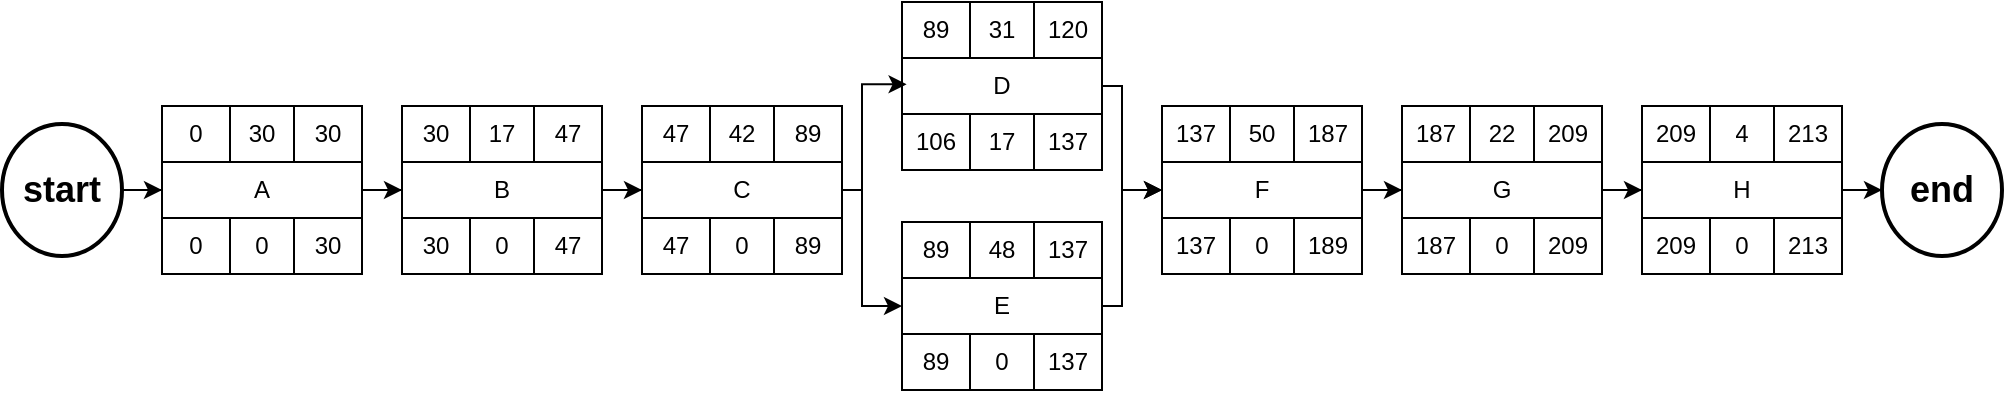 <mxfile version="23.0.2" type="device">
  <diagram name="Page-1" id="cAebXM3yVODnyZ0mliyC">
    <mxGraphModel dx="875" dy="518" grid="1" gridSize="10" guides="1" tooltips="1" connect="1" arrows="1" fold="1" page="1" pageScale="1" pageWidth="1169" pageHeight="827" math="0" shadow="0">
      <root>
        <mxCell id="0" />
        <mxCell id="1" parent="0" />
        <mxCell id="jF_JIcA0f8UIupgreUS_-20" style="edgeStyle=orthogonalEdgeStyle;rounded=0;orthogonalLoop=1;jettySize=auto;html=1;entryX=0;entryY=0.5;entryDx=0;entryDy=0;" parent="1" source="jF_JIcA0f8UIupgreUS_-6" target="jF_JIcA0f8UIupgreUS_-12" edge="1">
          <mxGeometry relative="1" as="geometry" />
        </mxCell>
        <mxCell id="jF_JIcA0f8UIupgreUS_-6" value="&lt;h2&gt;start&lt;/h2&gt;" style="strokeWidth=2;html=1;shape=mxgraph.flowchart.start_2;whiteSpace=wrap;" parent="1" vertex="1">
          <mxGeometry x="40" y="381" width="60" height="66" as="geometry" />
        </mxCell>
        <mxCell id="jF_JIcA0f8UIupgreUS_-7" value="" style="shape=table;html=1;whiteSpace=wrap;startSize=0;container=1;collapsible=0;childLayout=tableLayout;columnLines=0;rowLines=0;fontSize=16;strokeColor=default;" parent="1" vertex="1">
          <mxGeometry x="120" y="372" width="100" height="84" as="geometry" />
        </mxCell>
        <mxCell id="jF_JIcA0f8UIupgreUS_-8" value="" style="shape=tableRow;horizontal=0;startSize=0;swimlaneHead=0;swimlaneBody=0;top=0;left=0;bottom=0;right=0;collapsible=0;dropTarget=0;fillColor=none;points=[[0,0.5],[1,0.5]];portConstraint=eastwest;fontSize=16;strokeColor=inherit;" parent="jF_JIcA0f8UIupgreUS_-7" vertex="1">
          <mxGeometry width="100" height="28" as="geometry" />
        </mxCell>
        <mxCell id="jF_JIcA0f8UIupgreUS_-9" value="0" style="shape=partialRectangle;html=1;whiteSpace=wrap;connectable=0;fillColor=none;top=1;left=1;bottom=1;right=1;overflow=hidden;fontSize=12;strokeColor=inherit;" parent="jF_JIcA0f8UIupgreUS_-8" vertex="1">
          <mxGeometry width="34" height="28" as="geometry">
            <mxRectangle width="34" height="28" as="alternateBounds" />
          </mxGeometry>
        </mxCell>
        <mxCell id="jF_JIcA0f8UIupgreUS_-10" value="30" style="shape=partialRectangle;html=1;whiteSpace=wrap;connectable=0;fillColor=none;top=1;left=1;bottom=1;right=1;overflow=hidden;fontSize=12;strokeColor=inherit;" parent="jF_JIcA0f8UIupgreUS_-8" vertex="1">
          <mxGeometry x="34" width="32" height="28" as="geometry">
            <mxRectangle width="32" height="28" as="alternateBounds" />
          </mxGeometry>
        </mxCell>
        <mxCell id="jF_JIcA0f8UIupgreUS_-11" value="30" style="shape=partialRectangle;html=1;whiteSpace=wrap;connectable=0;fillColor=none;top=1;left=1;bottom=1;right=1;overflow=hidden;fontSize=12;strokeColor=inherit;" parent="jF_JIcA0f8UIupgreUS_-8" vertex="1">
          <mxGeometry x="66" width="34" height="28" as="geometry">
            <mxRectangle width="34" height="28" as="alternateBounds" />
          </mxGeometry>
        </mxCell>
        <mxCell id="jF_JIcA0f8UIupgreUS_-12" value="" style="shape=tableRow;horizontal=0;startSize=0;swimlaneHead=0;swimlaneBody=0;top=0;left=0;bottom=0;right=0;collapsible=0;dropTarget=0;fillColor=none;points=[[0,0.5],[1,0.5]];portConstraint=eastwest;fontSize=16;strokeColor=inherit;" parent="jF_JIcA0f8UIupgreUS_-7" vertex="1">
          <mxGeometry y="28" width="100" height="28" as="geometry" />
        </mxCell>
        <mxCell id="jF_JIcA0f8UIupgreUS_-13" value="" style="shape=partialRectangle;html=1;whiteSpace=wrap;connectable=0;fillColor=none;top=1;left=0;bottom=1;right=0;overflow=hidden;fontSize=12;strokeColor=inherit;" parent="jF_JIcA0f8UIupgreUS_-12" vertex="1">
          <mxGeometry width="34" height="28" as="geometry">
            <mxRectangle width="34" height="28" as="alternateBounds" />
          </mxGeometry>
        </mxCell>
        <mxCell id="jF_JIcA0f8UIupgreUS_-14" value="A" style="shape=partialRectangle;html=1;whiteSpace=wrap;connectable=0;fillColor=none;top=1;left=0;bottom=1;right=0;overflow=hidden;fontSize=12;strokeColor=inherit;" parent="jF_JIcA0f8UIupgreUS_-12" vertex="1">
          <mxGeometry x="34" width="32" height="28" as="geometry">
            <mxRectangle width="32" height="28" as="alternateBounds" />
          </mxGeometry>
        </mxCell>
        <mxCell id="jF_JIcA0f8UIupgreUS_-15" value="" style="shape=partialRectangle;html=1;whiteSpace=wrap;connectable=0;fillColor=none;top=1;left=0;bottom=1;right=0;overflow=hidden;fontSize=12;strokeColor=inherit;" parent="jF_JIcA0f8UIupgreUS_-12" vertex="1">
          <mxGeometry x="66" width="34" height="28" as="geometry">
            <mxRectangle width="34" height="28" as="alternateBounds" />
          </mxGeometry>
        </mxCell>
        <mxCell id="jF_JIcA0f8UIupgreUS_-16" value="" style="shape=tableRow;horizontal=0;startSize=0;swimlaneHead=0;swimlaneBody=0;top=0;left=0;bottom=0;right=0;collapsible=0;dropTarget=0;fillColor=none;points=[[0,0.5],[1,0.5]];portConstraint=eastwest;fontSize=16;strokeColor=inherit;" parent="jF_JIcA0f8UIupgreUS_-7" vertex="1">
          <mxGeometry y="56" width="100" height="28" as="geometry" />
        </mxCell>
        <mxCell id="jF_JIcA0f8UIupgreUS_-17" value="0" style="shape=partialRectangle;html=1;whiteSpace=wrap;connectable=0;fillColor=none;top=1;left=1;bottom=1;right=1;overflow=hidden;fontSize=12;strokeColor=inherit;" parent="jF_JIcA0f8UIupgreUS_-16" vertex="1">
          <mxGeometry width="34" height="28" as="geometry">
            <mxRectangle width="34" height="28" as="alternateBounds" />
          </mxGeometry>
        </mxCell>
        <mxCell id="jF_JIcA0f8UIupgreUS_-18" value="0" style="shape=partialRectangle;html=1;whiteSpace=wrap;connectable=0;fillColor=none;top=1;left=1;bottom=1;right=1;overflow=hidden;fontSize=12;strokeColor=inherit;" parent="jF_JIcA0f8UIupgreUS_-16" vertex="1">
          <mxGeometry x="34" width="32" height="28" as="geometry">
            <mxRectangle width="32" height="28" as="alternateBounds" />
          </mxGeometry>
        </mxCell>
        <mxCell id="jF_JIcA0f8UIupgreUS_-19" value="30" style="shape=partialRectangle;html=1;whiteSpace=wrap;connectable=0;fillColor=none;top=1;left=1;bottom=1;right=1;overflow=hidden;fontSize=12;strokeColor=inherit;" parent="jF_JIcA0f8UIupgreUS_-16" vertex="1">
          <mxGeometry x="66" width="34" height="28" as="geometry">
            <mxRectangle width="34" height="28" as="alternateBounds" />
          </mxGeometry>
        </mxCell>
        <mxCell id="jF_JIcA0f8UIupgreUS_-34" value="" style="shape=table;html=1;whiteSpace=wrap;startSize=0;container=1;collapsible=0;childLayout=tableLayout;columnLines=0;rowLines=0;fontSize=16;strokeColor=default;" parent="1" vertex="1">
          <mxGeometry x="240" y="372" width="100" height="84" as="geometry" />
        </mxCell>
        <mxCell id="jF_JIcA0f8UIupgreUS_-35" value="" style="shape=tableRow;horizontal=0;startSize=0;swimlaneHead=0;swimlaneBody=0;top=0;left=0;bottom=0;right=0;collapsible=0;dropTarget=0;fillColor=none;points=[[0,0.5],[1,0.5]];portConstraint=eastwest;fontSize=16;strokeColor=inherit;" parent="jF_JIcA0f8UIupgreUS_-34" vertex="1">
          <mxGeometry width="100" height="28" as="geometry" />
        </mxCell>
        <mxCell id="jF_JIcA0f8UIupgreUS_-36" value="30" style="shape=partialRectangle;html=1;whiteSpace=wrap;connectable=0;fillColor=none;top=1;left=1;bottom=1;right=1;overflow=hidden;fontSize=12;strokeColor=inherit;" parent="jF_JIcA0f8UIupgreUS_-35" vertex="1">
          <mxGeometry width="34" height="28" as="geometry">
            <mxRectangle width="34" height="28" as="alternateBounds" />
          </mxGeometry>
        </mxCell>
        <mxCell id="jF_JIcA0f8UIupgreUS_-37" value="17" style="shape=partialRectangle;html=1;whiteSpace=wrap;connectable=0;fillColor=none;top=1;left=1;bottom=1;right=1;overflow=hidden;fontSize=12;strokeColor=inherit;" parent="jF_JIcA0f8UIupgreUS_-35" vertex="1">
          <mxGeometry x="34" width="32" height="28" as="geometry">
            <mxRectangle width="32" height="28" as="alternateBounds" />
          </mxGeometry>
        </mxCell>
        <mxCell id="jF_JIcA0f8UIupgreUS_-38" value="47" style="shape=partialRectangle;html=1;whiteSpace=wrap;connectable=0;fillColor=none;top=1;left=1;bottom=1;right=1;overflow=hidden;fontSize=12;strokeColor=inherit;" parent="jF_JIcA0f8UIupgreUS_-35" vertex="1">
          <mxGeometry x="66" width="34" height="28" as="geometry">
            <mxRectangle width="34" height="28" as="alternateBounds" />
          </mxGeometry>
        </mxCell>
        <mxCell id="jF_JIcA0f8UIupgreUS_-39" value="" style="shape=tableRow;horizontal=0;startSize=0;swimlaneHead=0;swimlaneBody=0;top=0;left=0;bottom=0;right=0;collapsible=0;dropTarget=0;fillColor=none;points=[[0,0.5],[1,0.5]];portConstraint=eastwest;fontSize=16;strokeColor=inherit;" parent="jF_JIcA0f8UIupgreUS_-34" vertex="1">
          <mxGeometry y="28" width="100" height="28" as="geometry" />
        </mxCell>
        <mxCell id="jF_JIcA0f8UIupgreUS_-40" value="" style="shape=partialRectangle;html=1;whiteSpace=wrap;connectable=0;fillColor=none;top=1;left=0;bottom=1;right=0;overflow=hidden;fontSize=12;strokeColor=inherit;" parent="jF_JIcA0f8UIupgreUS_-39" vertex="1">
          <mxGeometry width="34" height="28" as="geometry">
            <mxRectangle width="34" height="28" as="alternateBounds" />
          </mxGeometry>
        </mxCell>
        <mxCell id="jF_JIcA0f8UIupgreUS_-41" value="B" style="shape=partialRectangle;html=1;whiteSpace=wrap;connectable=0;fillColor=none;top=1;left=0;bottom=1;right=0;overflow=hidden;fontSize=12;strokeColor=inherit;" parent="jF_JIcA0f8UIupgreUS_-39" vertex="1">
          <mxGeometry x="34" width="32" height="28" as="geometry">
            <mxRectangle width="32" height="28" as="alternateBounds" />
          </mxGeometry>
        </mxCell>
        <mxCell id="jF_JIcA0f8UIupgreUS_-42" value="" style="shape=partialRectangle;html=1;whiteSpace=wrap;connectable=0;fillColor=none;top=1;left=0;bottom=1;right=0;overflow=hidden;fontSize=12;strokeColor=inherit;" parent="jF_JIcA0f8UIupgreUS_-39" vertex="1">
          <mxGeometry x="66" width="34" height="28" as="geometry">
            <mxRectangle width="34" height="28" as="alternateBounds" />
          </mxGeometry>
        </mxCell>
        <mxCell id="jF_JIcA0f8UIupgreUS_-43" value="" style="shape=tableRow;horizontal=0;startSize=0;swimlaneHead=0;swimlaneBody=0;top=0;left=0;bottom=0;right=0;collapsible=0;dropTarget=0;fillColor=none;points=[[0,0.5],[1,0.5]];portConstraint=eastwest;fontSize=16;strokeColor=inherit;" parent="jF_JIcA0f8UIupgreUS_-34" vertex="1">
          <mxGeometry y="56" width="100" height="28" as="geometry" />
        </mxCell>
        <mxCell id="jF_JIcA0f8UIupgreUS_-44" value="30" style="shape=partialRectangle;html=1;whiteSpace=wrap;connectable=0;fillColor=none;top=1;left=1;bottom=1;right=1;overflow=hidden;fontSize=12;strokeColor=inherit;" parent="jF_JIcA0f8UIupgreUS_-43" vertex="1">
          <mxGeometry width="34" height="28" as="geometry">
            <mxRectangle width="34" height="28" as="alternateBounds" />
          </mxGeometry>
        </mxCell>
        <mxCell id="jF_JIcA0f8UIupgreUS_-45" value="0" style="shape=partialRectangle;html=1;whiteSpace=wrap;connectable=0;fillColor=none;top=1;left=1;bottom=1;right=1;overflow=hidden;fontSize=12;strokeColor=inherit;" parent="jF_JIcA0f8UIupgreUS_-43" vertex="1">
          <mxGeometry x="34" width="32" height="28" as="geometry">
            <mxRectangle width="32" height="28" as="alternateBounds" />
          </mxGeometry>
        </mxCell>
        <mxCell id="jF_JIcA0f8UIupgreUS_-46" value="47" style="shape=partialRectangle;html=1;whiteSpace=wrap;connectable=0;fillColor=none;top=1;left=1;bottom=1;right=1;overflow=hidden;fontSize=12;strokeColor=inherit;" parent="jF_JIcA0f8UIupgreUS_-43" vertex="1">
          <mxGeometry x="66" width="34" height="28" as="geometry">
            <mxRectangle width="34" height="28" as="alternateBounds" />
          </mxGeometry>
        </mxCell>
        <mxCell id="jF_JIcA0f8UIupgreUS_-73" style="edgeStyle=orthogonalEdgeStyle;rounded=0;orthogonalLoop=1;jettySize=auto;html=1;" parent="1" source="jF_JIcA0f8UIupgreUS_-12" target="jF_JIcA0f8UIupgreUS_-39" edge="1">
          <mxGeometry relative="1" as="geometry" />
        </mxCell>
        <mxCell id="jF_JIcA0f8UIupgreUS_-126" value="" style="shape=table;html=1;whiteSpace=wrap;startSize=0;container=1;collapsible=0;childLayout=tableLayout;columnLines=0;rowLines=0;fontSize=16;strokeColor=default;" parent="1" vertex="1">
          <mxGeometry x="360" y="372" width="100" height="84" as="geometry" />
        </mxCell>
        <mxCell id="jF_JIcA0f8UIupgreUS_-127" value="" style="shape=tableRow;horizontal=0;startSize=0;swimlaneHead=0;swimlaneBody=0;top=0;left=0;bottom=0;right=0;collapsible=0;dropTarget=0;fillColor=none;points=[[0,0.5],[1,0.5]];portConstraint=eastwest;fontSize=16;strokeColor=inherit;" parent="jF_JIcA0f8UIupgreUS_-126" vertex="1">
          <mxGeometry width="100" height="28" as="geometry" />
        </mxCell>
        <mxCell id="jF_JIcA0f8UIupgreUS_-128" value="47" style="shape=partialRectangle;html=1;whiteSpace=wrap;connectable=0;fillColor=none;top=1;left=1;bottom=1;right=1;overflow=hidden;fontSize=12;strokeColor=inherit;" parent="jF_JIcA0f8UIupgreUS_-127" vertex="1">
          <mxGeometry width="34" height="28" as="geometry">
            <mxRectangle width="34" height="28" as="alternateBounds" />
          </mxGeometry>
        </mxCell>
        <mxCell id="jF_JIcA0f8UIupgreUS_-129" value="42" style="shape=partialRectangle;html=1;whiteSpace=wrap;connectable=0;fillColor=none;top=1;left=1;bottom=1;right=1;overflow=hidden;fontSize=12;strokeColor=inherit;" parent="jF_JIcA0f8UIupgreUS_-127" vertex="1">
          <mxGeometry x="34" width="32" height="28" as="geometry">
            <mxRectangle width="32" height="28" as="alternateBounds" />
          </mxGeometry>
        </mxCell>
        <mxCell id="jF_JIcA0f8UIupgreUS_-130" value="89" style="shape=partialRectangle;html=1;whiteSpace=wrap;connectable=0;fillColor=none;top=1;left=1;bottom=1;right=1;overflow=hidden;fontSize=12;strokeColor=inherit;" parent="jF_JIcA0f8UIupgreUS_-127" vertex="1">
          <mxGeometry x="66" width="34" height="28" as="geometry">
            <mxRectangle width="34" height="28" as="alternateBounds" />
          </mxGeometry>
        </mxCell>
        <mxCell id="jF_JIcA0f8UIupgreUS_-131" value="" style="shape=tableRow;horizontal=0;startSize=0;swimlaneHead=0;swimlaneBody=0;top=0;left=0;bottom=0;right=0;collapsible=0;dropTarget=0;fillColor=none;points=[[0,0.5],[1,0.5]];portConstraint=eastwest;fontSize=16;strokeColor=inherit;" parent="jF_JIcA0f8UIupgreUS_-126" vertex="1">
          <mxGeometry y="28" width="100" height="28" as="geometry" />
        </mxCell>
        <mxCell id="jF_JIcA0f8UIupgreUS_-132" value="" style="shape=partialRectangle;html=1;whiteSpace=wrap;connectable=0;fillColor=none;top=1;left=0;bottom=1;right=0;overflow=hidden;fontSize=12;strokeColor=inherit;" parent="jF_JIcA0f8UIupgreUS_-131" vertex="1">
          <mxGeometry width="34" height="28" as="geometry">
            <mxRectangle width="34" height="28" as="alternateBounds" />
          </mxGeometry>
        </mxCell>
        <mxCell id="jF_JIcA0f8UIupgreUS_-133" value="C" style="shape=partialRectangle;html=1;whiteSpace=wrap;connectable=0;fillColor=none;top=1;left=0;bottom=1;right=0;overflow=hidden;fontSize=12;strokeColor=inherit;" parent="jF_JIcA0f8UIupgreUS_-131" vertex="1">
          <mxGeometry x="34" width="32" height="28" as="geometry">
            <mxRectangle width="32" height="28" as="alternateBounds" />
          </mxGeometry>
        </mxCell>
        <mxCell id="jF_JIcA0f8UIupgreUS_-134" value="" style="shape=partialRectangle;html=1;whiteSpace=wrap;connectable=0;fillColor=none;top=1;left=0;bottom=1;right=0;overflow=hidden;fontSize=12;strokeColor=inherit;" parent="jF_JIcA0f8UIupgreUS_-131" vertex="1">
          <mxGeometry x="66" width="34" height="28" as="geometry">
            <mxRectangle width="34" height="28" as="alternateBounds" />
          </mxGeometry>
        </mxCell>
        <mxCell id="jF_JIcA0f8UIupgreUS_-135" value="" style="shape=tableRow;horizontal=0;startSize=0;swimlaneHead=0;swimlaneBody=0;top=0;left=0;bottom=0;right=0;collapsible=0;dropTarget=0;fillColor=none;points=[[0,0.5],[1,0.5]];portConstraint=eastwest;fontSize=16;strokeColor=inherit;" parent="jF_JIcA0f8UIupgreUS_-126" vertex="1">
          <mxGeometry y="56" width="100" height="28" as="geometry" />
        </mxCell>
        <mxCell id="jF_JIcA0f8UIupgreUS_-136" value="47" style="shape=partialRectangle;html=1;whiteSpace=wrap;connectable=0;fillColor=none;top=1;left=1;bottom=1;right=1;overflow=hidden;fontSize=12;strokeColor=inherit;" parent="jF_JIcA0f8UIupgreUS_-135" vertex="1">
          <mxGeometry width="34" height="28" as="geometry">
            <mxRectangle width="34" height="28" as="alternateBounds" />
          </mxGeometry>
        </mxCell>
        <mxCell id="jF_JIcA0f8UIupgreUS_-137" value="0" style="shape=partialRectangle;html=1;whiteSpace=wrap;connectable=0;fillColor=none;top=1;left=1;bottom=1;right=1;overflow=hidden;fontSize=12;strokeColor=inherit;" parent="jF_JIcA0f8UIupgreUS_-135" vertex="1">
          <mxGeometry x="34" width="32" height="28" as="geometry">
            <mxRectangle width="32" height="28" as="alternateBounds" />
          </mxGeometry>
        </mxCell>
        <mxCell id="jF_JIcA0f8UIupgreUS_-138" value="89" style="shape=partialRectangle;html=1;whiteSpace=wrap;connectable=0;fillColor=none;top=1;left=1;bottom=1;right=1;overflow=hidden;fontSize=12;strokeColor=inherit;" parent="jF_JIcA0f8UIupgreUS_-135" vertex="1">
          <mxGeometry x="66" width="34" height="28" as="geometry">
            <mxRectangle width="34" height="28" as="alternateBounds" />
          </mxGeometry>
        </mxCell>
        <mxCell id="jF_JIcA0f8UIupgreUS_-139" value="" style="shape=table;html=1;whiteSpace=wrap;startSize=0;container=1;collapsible=0;childLayout=tableLayout;columnLines=0;rowLines=0;fontSize=16;strokeColor=default;" parent="1" vertex="1">
          <mxGeometry x="490" y="320" width="100" height="84" as="geometry" />
        </mxCell>
        <mxCell id="jF_JIcA0f8UIupgreUS_-140" value="" style="shape=tableRow;horizontal=0;startSize=0;swimlaneHead=0;swimlaneBody=0;top=0;left=0;bottom=0;right=0;collapsible=0;dropTarget=0;fillColor=none;points=[[0,0.5],[1,0.5]];portConstraint=eastwest;fontSize=16;strokeColor=inherit;" parent="jF_JIcA0f8UIupgreUS_-139" vertex="1">
          <mxGeometry width="100" height="28" as="geometry" />
        </mxCell>
        <mxCell id="jF_JIcA0f8UIupgreUS_-141" value="89" style="shape=partialRectangle;html=1;whiteSpace=wrap;connectable=0;fillColor=none;top=1;left=1;bottom=1;right=1;overflow=hidden;fontSize=12;strokeColor=inherit;" parent="jF_JIcA0f8UIupgreUS_-140" vertex="1">
          <mxGeometry width="34" height="28" as="geometry">
            <mxRectangle width="34" height="28" as="alternateBounds" />
          </mxGeometry>
        </mxCell>
        <mxCell id="jF_JIcA0f8UIupgreUS_-142" value="31" style="shape=partialRectangle;html=1;whiteSpace=wrap;connectable=0;fillColor=none;top=1;left=1;bottom=1;right=1;overflow=hidden;fontSize=12;strokeColor=inherit;" parent="jF_JIcA0f8UIupgreUS_-140" vertex="1">
          <mxGeometry x="34" width="32" height="28" as="geometry">
            <mxRectangle width="32" height="28" as="alternateBounds" />
          </mxGeometry>
        </mxCell>
        <mxCell id="jF_JIcA0f8UIupgreUS_-143" value="120" style="shape=partialRectangle;html=1;whiteSpace=wrap;connectable=0;fillColor=none;top=1;left=1;bottom=1;right=1;overflow=hidden;fontSize=12;strokeColor=inherit;" parent="jF_JIcA0f8UIupgreUS_-140" vertex="1">
          <mxGeometry x="66" width="34" height="28" as="geometry">
            <mxRectangle width="34" height="28" as="alternateBounds" />
          </mxGeometry>
        </mxCell>
        <mxCell id="jF_JIcA0f8UIupgreUS_-144" value="" style="shape=tableRow;horizontal=0;startSize=0;swimlaneHead=0;swimlaneBody=0;top=0;left=0;bottom=0;right=0;collapsible=0;dropTarget=0;fillColor=none;points=[[0,0.5],[1,0.5]];portConstraint=eastwest;fontSize=16;strokeColor=inherit;" parent="jF_JIcA0f8UIupgreUS_-139" vertex="1">
          <mxGeometry y="28" width="100" height="28" as="geometry" />
        </mxCell>
        <mxCell id="jF_JIcA0f8UIupgreUS_-145" value="" style="shape=partialRectangle;html=1;whiteSpace=wrap;connectable=0;fillColor=none;top=1;left=0;bottom=1;right=0;overflow=hidden;fontSize=12;strokeColor=inherit;" parent="jF_JIcA0f8UIupgreUS_-144" vertex="1">
          <mxGeometry width="34" height="28" as="geometry">
            <mxRectangle width="34" height="28" as="alternateBounds" />
          </mxGeometry>
        </mxCell>
        <mxCell id="jF_JIcA0f8UIupgreUS_-146" value="D" style="shape=partialRectangle;html=1;whiteSpace=wrap;connectable=0;fillColor=none;top=1;left=0;bottom=1;right=0;overflow=hidden;fontSize=12;strokeColor=inherit;" parent="jF_JIcA0f8UIupgreUS_-144" vertex="1">
          <mxGeometry x="34" width="32" height="28" as="geometry">
            <mxRectangle width="32" height="28" as="alternateBounds" />
          </mxGeometry>
        </mxCell>
        <mxCell id="jF_JIcA0f8UIupgreUS_-147" value="" style="shape=partialRectangle;html=1;whiteSpace=wrap;connectable=0;fillColor=none;top=1;left=0;bottom=1;right=0;overflow=hidden;fontSize=12;strokeColor=inherit;" parent="jF_JIcA0f8UIupgreUS_-144" vertex="1">
          <mxGeometry x="66" width="34" height="28" as="geometry">
            <mxRectangle width="34" height="28" as="alternateBounds" />
          </mxGeometry>
        </mxCell>
        <mxCell id="jF_JIcA0f8UIupgreUS_-148" value="" style="shape=tableRow;horizontal=0;startSize=0;swimlaneHead=0;swimlaneBody=0;top=0;left=0;bottom=0;right=0;collapsible=0;dropTarget=0;fillColor=none;points=[[0,0.5],[1,0.5]];portConstraint=eastwest;fontSize=16;strokeColor=inherit;" parent="jF_JIcA0f8UIupgreUS_-139" vertex="1">
          <mxGeometry y="56" width="100" height="28" as="geometry" />
        </mxCell>
        <mxCell id="jF_JIcA0f8UIupgreUS_-149" value="106" style="shape=partialRectangle;html=1;whiteSpace=wrap;connectable=0;fillColor=none;top=1;left=1;bottom=1;right=1;overflow=hidden;fontSize=12;strokeColor=inherit;" parent="jF_JIcA0f8UIupgreUS_-148" vertex="1">
          <mxGeometry width="34" height="28" as="geometry">
            <mxRectangle width="34" height="28" as="alternateBounds" />
          </mxGeometry>
        </mxCell>
        <mxCell id="jF_JIcA0f8UIupgreUS_-150" value="17" style="shape=partialRectangle;html=1;whiteSpace=wrap;connectable=0;fillColor=none;top=1;left=1;bottom=1;right=1;overflow=hidden;fontSize=12;strokeColor=inherit;" parent="jF_JIcA0f8UIupgreUS_-148" vertex="1">
          <mxGeometry x="34" width="32" height="28" as="geometry">
            <mxRectangle width="32" height="28" as="alternateBounds" />
          </mxGeometry>
        </mxCell>
        <mxCell id="jF_JIcA0f8UIupgreUS_-151" value="137" style="shape=partialRectangle;html=1;whiteSpace=wrap;connectable=0;fillColor=none;top=1;left=1;bottom=1;right=1;overflow=hidden;fontSize=12;strokeColor=inherit;" parent="jF_JIcA0f8UIupgreUS_-148" vertex="1">
          <mxGeometry x="66" width="34" height="28" as="geometry">
            <mxRectangle width="34" height="28" as="alternateBounds" />
          </mxGeometry>
        </mxCell>
        <mxCell id="jF_JIcA0f8UIupgreUS_-152" value="" style="shape=table;html=1;whiteSpace=wrap;startSize=0;container=1;collapsible=0;childLayout=tableLayout;columnLines=0;rowLines=0;fontSize=16;strokeColor=default;" parent="1" vertex="1">
          <mxGeometry x="490" y="430" width="100" height="84" as="geometry" />
        </mxCell>
        <mxCell id="jF_JIcA0f8UIupgreUS_-153" value="" style="shape=tableRow;horizontal=0;startSize=0;swimlaneHead=0;swimlaneBody=0;top=0;left=0;bottom=0;right=0;collapsible=0;dropTarget=0;fillColor=none;points=[[0,0.5],[1,0.5]];portConstraint=eastwest;fontSize=16;strokeColor=inherit;" parent="jF_JIcA0f8UIupgreUS_-152" vertex="1">
          <mxGeometry width="100" height="28" as="geometry" />
        </mxCell>
        <mxCell id="jF_JIcA0f8UIupgreUS_-154" value="89" style="shape=partialRectangle;html=1;whiteSpace=wrap;connectable=0;fillColor=none;top=1;left=1;bottom=1;right=1;overflow=hidden;fontSize=12;strokeColor=inherit;" parent="jF_JIcA0f8UIupgreUS_-153" vertex="1">
          <mxGeometry width="34" height="28" as="geometry">
            <mxRectangle width="34" height="28" as="alternateBounds" />
          </mxGeometry>
        </mxCell>
        <mxCell id="jF_JIcA0f8UIupgreUS_-155" value="48" style="shape=partialRectangle;html=1;whiteSpace=wrap;connectable=0;fillColor=none;top=1;left=1;bottom=1;right=1;overflow=hidden;fontSize=12;strokeColor=inherit;" parent="jF_JIcA0f8UIupgreUS_-153" vertex="1">
          <mxGeometry x="34" width="32" height="28" as="geometry">
            <mxRectangle width="32" height="28" as="alternateBounds" />
          </mxGeometry>
        </mxCell>
        <mxCell id="jF_JIcA0f8UIupgreUS_-156" value="137" style="shape=partialRectangle;html=1;whiteSpace=wrap;connectable=0;fillColor=none;top=1;left=1;bottom=1;right=1;overflow=hidden;fontSize=12;strokeColor=inherit;" parent="jF_JIcA0f8UIupgreUS_-153" vertex="1">
          <mxGeometry x="66" width="34" height="28" as="geometry">
            <mxRectangle width="34" height="28" as="alternateBounds" />
          </mxGeometry>
        </mxCell>
        <mxCell id="jF_JIcA0f8UIupgreUS_-157" value="" style="shape=tableRow;horizontal=0;startSize=0;swimlaneHead=0;swimlaneBody=0;top=0;left=0;bottom=0;right=0;collapsible=0;dropTarget=0;fillColor=none;points=[[0,0.5],[1,0.5]];portConstraint=eastwest;fontSize=16;strokeColor=inherit;" parent="jF_JIcA0f8UIupgreUS_-152" vertex="1">
          <mxGeometry y="28" width="100" height="28" as="geometry" />
        </mxCell>
        <mxCell id="jF_JIcA0f8UIupgreUS_-158" value="" style="shape=partialRectangle;html=1;whiteSpace=wrap;connectable=0;fillColor=none;top=1;left=0;bottom=1;right=0;overflow=hidden;fontSize=12;strokeColor=inherit;" parent="jF_JIcA0f8UIupgreUS_-157" vertex="1">
          <mxGeometry width="34" height="28" as="geometry">
            <mxRectangle width="34" height="28" as="alternateBounds" />
          </mxGeometry>
        </mxCell>
        <mxCell id="jF_JIcA0f8UIupgreUS_-159" value="E" style="shape=partialRectangle;html=1;whiteSpace=wrap;connectable=0;fillColor=none;top=1;left=0;bottom=1;right=0;overflow=hidden;fontSize=12;strokeColor=inherit;" parent="jF_JIcA0f8UIupgreUS_-157" vertex="1">
          <mxGeometry x="34" width="32" height="28" as="geometry">
            <mxRectangle width="32" height="28" as="alternateBounds" />
          </mxGeometry>
        </mxCell>
        <mxCell id="jF_JIcA0f8UIupgreUS_-160" value="" style="shape=partialRectangle;html=1;whiteSpace=wrap;connectable=0;fillColor=none;top=1;left=0;bottom=1;right=0;overflow=hidden;fontSize=12;strokeColor=inherit;" parent="jF_JIcA0f8UIupgreUS_-157" vertex="1">
          <mxGeometry x="66" width="34" height="28" as="geometry">
            <mxRectangle width="34" height="28" as="alternateBounds" />
          </mxGeometry>
        </mxCell>
        <mxCell id="jF_JIcA0f8UIupgreUS_-161" value="" style="shape=tableRow;horizontal=0;startSize=0;swimlaneHead=0;swimlaneBody=0;top=0;left=0;bottom=0;right=0;collapsible=0;dropTarget=0;fillColor=none;points=[[0,0.5],[1,0.5]];portConstraint=eastwest;fontSize=16;strokeColor=inherit;" parent="jF_JIcA0f8UIupgreUS_-152" vertex="1">
          <mxGeometry y="56" width="100" height="28" as="geometry" />
        </mxCell>
        <mxCell id="jF_JIcA0f8UIupgreUS_-162" value="89" style="shape=partialRectangle;html=1;whiteSpace=wrap;connectable=0;fillColor=none;top=1;left=1;bottom=1;right=1;overflow=hidden;fontSize=12;strokeColor=inherit;" parent="jF_JIcA0f8UIupgreUS_-161" vertex="1">
          <mxGeometry width="34" height="28" as="geometry">
            <mxRectangle width="34" height="28" as="alternateBounds" />
          </mxGeometry>
        </mxCell>
        <mxCell id="jF_JIcA0f8UIupgreUS_-163" value="0" style="shape=partialRectangle;html=1;whiteSpace=wrap;connectable=0;fillColor=none;top=1;left=1;bottom=1;right=1;overflow=hidden;fontSize=12;strokeColor=inherit;" parent="jF_JIcA0f8UIupgreUS_-161" vertex="1">
          <mxGeometry x="34" width="32" height="28" as="geometry">
            <mxRectangle width="32" height="28" as="alternateBounds" />
          </mxGeometry>
        </mxCell>
        <mxCell id="jF_JIcA0f8UIupgreUS_-164" value="137" style="shape=partialRectangle;html=1;whiteSpace=wrap;connectable=0;fillColor=none;top=1;left=1;bottom=1;right=1;overflow=hidden;fontSize=12;strokeColor=inherit;" parent="jF_JIcA0f8UIupgreUS_-161" vertex="1">
          <mxGeometry x="66" width="34" height="28" as="geometry">
            <mxRectangle width="34" height="28" as="alternateBounds" />
          </mxGeometry>
        </mxCell>
        <mxCell id="jF_JIcA0f8UIupgreUS_-165" value="" style="shape=table;html=1;whiteSpace=wrap;startSize=0;container=1;collapsible=0;childLayout=tableLayout;columnLines=0;rowLines=0;fontSize=16;strokeColor=default;" parent="1" vertex="1">
          <mxGeometry x="620" y="372" width="100" height="84" as="geometry" />
        </mxCell>
        <mxCell id="jF_JIcA0f8UIupgreUS_-166" value="" style="shape=tableRow;horizontal=0;startSize=0;swimlaneHead=0;swimlaneBody=0;top=0;left=0;bottom=0;right=0;collapsible=0;dropTarget=0;fillColor=none;points=[[0,0.5],[1,0.5]];portConstraint=eastwest;fontSize=16;strokeColor=inherit;" parent="jF_JIcA0f8UIupgreUS_-165" vertex="1">
          <mxGeometry width="100" height="28" as="geometry" />
        </mxCell>
        <mxCell id="jF_JIcA0f8UIupgreUS_-167" value="137" style="shape=partialRectangle;html=1;whiteSpace=wrap;connectable=0;fillColor=none;top=1;left=1;bottom=1;right=1;overflow=hidden;fontSize=12;strokeColor=inherit;" parent="jF_JIcA0f8UIupgreUS_-166" vertex="1">
          <mxGeometry width="34" height="28" as="geometry">
            <mxRectangle width="34" height="28" as="alternateBounds" />
          </mxGeometry>
        </mxCell>
        <mxCell id="jF_JIcA0f8UIupgreUS_-168" value="50" style="shape=partialRectangle;html=1;whiteSpace=wrap;connectable=0;fillColor=none;top=1;left=1;bottom=1;right=1;overflow=hidden;fontSize=12;strokeColor=inherit;" parent="jF_JIcA0f8UIupgreUS_-166" vertex="1">
          <mxGeometry x="34" width="32" height="28" as="geometry">
            <mxRectangle width="32" height="28" as="alternateBounds" />
          </mxGeometry>
        </mxCell>
        <mxCell id="jF_JIcA0f8UIupgreUS_-169" value="187" style="shape=partialRectangle;html=1;whiteSpace=wrap;connectable=0;fillColor=none;top=1;left=1;bottom=1;right=1;overflow=hidden;fontSize=12;strokeColor=inherit;" parent="jF_JIcA0f8UIupgreUS_-166" vertex="1">
          <mxGeometry x="66" width="34" height="28" as="geometry">
            <mxRectangle width="34" height="28" as="alternateBounds" />
          </mxGeometry>
        </mxCell>
        <mxCell id="jF_JIcA0f8UIupgreUS_-170" value="" style="shape=tableRow;horizontal=0;startSize=0;swimlaneHead=0;swimlaneBody=0;top=0;left=0;bottom=0;right=0;collapsible=0;dropTarget=0;fillColor=none;points=[[0,0.5],[1,0.5]];portConstraint=eastwest;fontSize=16;strokeColor=inherit;" parent="jF_JIcA0f8UIupgreUS_-165" vertex="1">
          <mxGeometry y="28" width="100" height="28" as="geometry" />
        </mxCell>
        <mxCell id="jF_JIcA0f8UIupgreUS_-171" value="" style="shape=partialRectangle;html=1;whiteSpace=wrap;connectable=0;fillColor=none;top=1;left=0;bottom=1;right=0;overflow=hidden;fontSize=12;strokeColor=inherit;" parent="jF_JIcA0f8UIupgreUS_-170" vertex="1">
          <mxGeometry width="34" height="28" as="geometry">
            <mxRectangle width="34" height="28" as="alternateBounds" />
          </mxGeometry>
        </mxCell>
        <mxCell id="jF_JIcA0f8UIupgreUS_-172" value="F" style="shape=partialRectangle;html=1;whiteSpace=wrap;connectable=0;fillColor=none;top=1;left=0;bottom=1;right=0;overflow=hidden;fontSize=12;strokeColor=inherit;" parent="jF_JIcA0f8UIupgreUS_-170" vertex="1">
          <mxGeometry x="34" width="32" height="28" as="geometry">
            <mxRectangle width="32" height="28" as="alternateBounds" />
          </mxGeometry>
        </mxCell>
        <mxCell id="jF_JIcA0f8UIupgreUS_-173" value="" style="shape=partialRectangle;html=1;whiteSpace=wrap;connectable=0;fillColor=none;top=1;left=0;bottom=1;right=0;overflow=hidden;fontSize=12;strokeColor=inherit;" parent="jF_JIcA0f8UIupgreUS_-170" vertex="1">
          <mxGeometry x="66" width="34" height="28" as="geometry">
            <mxRectangle width="34" height="28" as="alternateBounds" />
          </mxGeometry>
        </mxCell>
        <mxCell id="jF_JIcA0f8UIupgreUS_-174" value="" style="shape=tableRow;horizontal=0;startSize=0;swimlaneHead=0;swimlaneBody=0;top=0;left=0;bottom=0;right=0;collapsible=0;dropTarget=0;fillColor=none;points=[[0,0.5],[1,0.5]];portConstraint=eastwest;fontSize=16;strokeColor=inherit;" parent="jF_JIcA0f8UIupgreUS_-165" vertex="1">
          <mxGeometry y="56" width="100" height="28" as="geometry" />
        </mxCell>
        <mxCell id="jF_JIcA0f8UIupgreUS_-175" value="137" style="shape=partialRectangle;html=1;whiteSpace=wrap;connectable=0;fillColor=none;top=1;left=1;bottom=1;right=1;overflow=hidden;fontSize=12;strokeColor=inherit;" parent="jF_JIcA0f8UIupgreUS_-174" vertex="1">
          <mxGeometry width="34" height="28" as="geometry">
            <mxRectangle width="34" height="28" as="alternateBounds" />
          </mxGeometry>
        </mxCell>
        <mxCell id="jF_JIcA0f8UIupgreUS_-176" value="0" style="shape=partialRectangle;html=1;whiteSpace=wrap;connectable=0;fillColor=none;top=1;left=1;bottom=1;right=1;overflow=hidden;fontSize=12;strokeColor=inherit;" parent="jF_JIcA0f8UIupgreUS_-174" vertex="1">
          <mxGeometry x="34" width="32" height="28" as="geometry">
            <mxRectangle width="32" height="28" as="alternateBounds" />
          </mxGeometry>
        </mxCell>
        <mxCell id="jF_JIcA0f8UIupgreUS_-177" value="189" style="shape=partialRectangle;html=1;whiteSpace=wrap;connectable=0;fillColor=none;top=1;left=1;bottom=1;right=1;overflow=hidden;fontSize=12;strokeColor=inherit;" parent="jF_JIcA0f8UIupgreUS_-174" vertex="1">
          <mxGeometry x="66" width="34" height="28" as="geometry">
            <mxRectangle width="34" height="28" as="alternateBounds" />
          </mxGeometry>
        </mxCell>
        <mxCell id="jF_JIcA0f8UIupgreUS_-178" value="" style="shape=table;html=1;whiteSpace=wrap;startSize=0;container=1;collapsible=0;childLayout=tableLayout;columnLines=0;rowLines=0;fontSize=16;strokeColor=default;" parent="1" vertex="1">
          <mxGeometry x="740" y="372" width="100" height="84" as="geometry" />
        </mxCell>
        <mxCell id="jF_JIcA0f8UIupgreUS_-179" value="" style="shape=tableRow;horizontal=0;startSize=0;swimlaneHead=0;swimlaneBody=0;top=0;left=0;bottom=0;right=0;collapsible=0;dropTarget=0;fillColor=none;points=[[0,0.5],[1,0.5]];portConstraint=eastwest;fontSize=16;strokeColor=inherit;" parent="jF_JIcA0f8UIupgreUS_-178" vertex="1">
          <mxGeometry width="100" height="28" as="geometry" />
        </mxCell>
        <mxCell id="jF_JIcA0f8UIupgreUS_-180" value="187" style="shape=partialRectangle;html=1;whiteSpace=wrap;connectable=0;fillColor=none;top=1;left=1;bottom=1;right=1;overflow=hidden;fontSize=12;strokeColor=inherit;" parent="jF_JIcA0f8UIupgreUS_-179" vertex="1">
          <mxGeometry width="34" height="28" as="geometry">
            <mxRectangle width="34" height="28" as="alternateBounds" />
          </mxGeometry>
        </mxCell>
        <mxCell id="jF_JIcA0f8UIupgreUS_-181" value="22" style="shape=partialRectangle;html=1;whiteSpace=wrap;connectable=0;fillColor=none;top=1;left=1;bottom=1;right=1;overflow=hidden;fontSize=12;strokeColor=inherit;" parent="jF_JIcA0f8UIupgreUS_-179" vertex="1">
          <mxGeometry x="34" width="32" height="28" as="geometry">
            <mxRectangle width="32" height="28" as="alternateBounds" />
          </mxGeometry>
        </mxCell>
        <mxCell id="jF_JIcA0f8UIupgreUS_-182" value="209" style="shape=partialRectangle;html=1;whiteSpace=wrap;connectable=0;fillColor=none;top=1;left=1;bottom=1;right=1;overflow=hidden;fontSize=12;strokeColor=inherit;" parent="jF_JIcA0f8UIupgreUS_-179" vertex="1">
          <mxGeometry x="66" width="34" height="28" as="geometry">
            <mxRectangle width="34" height="28" as="alternateBounds" />
          </mxGeometry>
        </mxCell>
        <mxCell id="jF_JIcA0f8UIupgreUS_-183" value="" style="shape=tableRow;horizontal=0;startSize=0;swimlaneHead=0;swimlaneBody=0;top=0;left=0;bottom=0;right=0;collapsible=0;dropTarget=0;fillColor=none;points=[[0,0.5],[1,0.5]];portConstraint=eastwest;fontSize=16;strokeColor=inherit;" parent="jF_JIcA0f8UIupgreUS_-178" vertex="1">
          <mxGeometry y="28" width="100" height="28" as="geometry" />
        </mxCell>
        <mxCell id="jF_JIcA0f8UIupgreUS_-184" value="" style="shape=partialRectangle;html=1;whiteSpace=wrap;connectable=0;fillColor=none;top=1;left=0;bottom=1;right=0;overflow=hidden;fontSize=12;strokeColor=inherit;" parent="jF_JIcA0f8UIupgreUS_-183" vertex="1">
          <mxGeometry width="34" height="28" as="geometry">
            <mxRectangle width="34" height="28" as="alternateBounds" />
          </mxGeometry>
        </mxCell>
        <mxCell id="jF_JIcA0f8UIupgreUS_-185" value="G" style="shape=partialRectangle;html=1;whiteSpace=wrap;connectable=0;fillColor=none;top=1;left=0;bottom=1;right=0;overflow=hidden;fontSize=12;strokeColor=inherit;" parent="jF_JIcA0f8UIupgreUS_-183" vertex="1">
          <mxGeometry x="34" width="32" height="28" as="geometry">
            <mxRectangle width="32" height="28" as="alternateBounds" />
          </mxGeometry>
        </mxCell>
        <mxCell id="jF_JIcA0f8UIupgreUS_-186" value="" style="shape=partialRectangle;html=1;whiteSpace=wrap;connectable=0;fillColor=none;top=1;left=0;bottom=1;right=0;overflow=hidden;fontSize=12;strokeColor=inherit;" parent="jF_JIcA0f8UIupgreUS_-183" vertex="1">
          <mxGeometry x="66" width="34" height="28" as="geometry">
            <mxRectangle width="34" height="28" as="alternateBounds" />
          </mxGeometry>
        </mxCell>
        <mxCell id="jF_JIcA0f8UIupgreUS_-187" value="" style="shape=tableRow;horizontal=0;startSize=0;swimlaneHead=0;swimlaneBody=0;top=0;left=0;bottom=0;right=0;collapsible=0;dropTarget=0;fillColor=none;points=[[0,0.5],[1,0.5]];portConstraint=eastwest;fontSize=16;strokeColor=inherit;" parent="jF_JIcA0f8UIupgreUS_-178" vertex="1">
          <mxGeometry y="56" width="100" height="28" as="geometry" />
        </mxCell>
        <mxCell id="jF_JIcA0f8UIupgreUS_-188" value="187" style="shape=partialRectangle;html=1;whiteSpace=wrap;connectable=0;fillColor=none;top=1;left=1;bottom=1;right=1;overflow=hidden;fontSize=12;strokeColor=inherit;" parent="jF_JIcA0f8UIupgreUS_-187" vertex="1">
          <mxGeometry width="34" height="28" as="geometry">
            <mxRectangle width="34" height="28" as="alternateBounds" />
          </mxGeometry>
        </mxCell>
        <mxCell id="jF_JIcA0f8UIupgreUS_-189" value="0" style="shape=partialRectangle;html=1;whiteSpace=wrap;connectable=0;fillColor=none;top=1;left=1;bottom=1;right=1;overflow=hidden;fontSize=12;strokeColor=inherit;" parent="jF_JIcA0f8UIupgreUS_-187" vertex="1">
          <mxGeometry x="34" width="32" height="28" as="geometry">
            <mxRectangle width="32" height="28" as="alternateBounds" />
          </mxGeometry>
        </mxCell>
        <mxCell id="jF_JIcA0f8UIupgreUS_-190" value="209" style="shape=partialRectangle;html=1;whiteSpace=wrap;connectable=0;fillColor=none;top=1;left=1;bottom=1;right=1;overflow=hidden;fontSize=12;strokeColor=inherit;" parent="jF_JIcA0f8UIupgreUS_-187" vertex="1">
          <mxGeometry x="66" width="34" height="28" as="geometry">
            <mxRectangle width="34" height="28" as="alternateBounds" />
          </mxGeometry>
        </mxCell>
        <mxCell id="jF_JIcA0f8UIupgreUS_-191" value="" style="shape=table;html=1;whiteSpace=wrap;startSize=0;container=1;collapsible=0;childLayout=tableLayout;columnLines=0;rowLines=0;fontSize=16;strokeColor=default;" parent="1" vertex="1">
          <mxGeometry x="860" y="372" width="100" height="84" as="geometry" />
        </mxCell>
        <mxCell id="jF_JIcA0f8UIupgreUS_-192" value="" style="shape=tableRow;horizontal=0;startSize=0;swimlaneHead=0;swimlaneBody=0;top=0;left=0;bottom=0;right=0;collapsible=0;dropTarget=0;fillColor=none;points=[[0,0.5],[1,0.5]];portConstraint=eastwest;fontSize=16;strokeColor=inherit;" parent="jF_JIcA0f8UIupgreUS_-191" vertex="1">
          <mxGeometry width="100" height="28" as="geometry" />
        </mxCell>
        <mxCell id="jF_JIcA0f8UIupgreUS_-193" value="209" style="shape=partialRectangle;html=1;whiteSpace=wrap;connectable=0;fillColor=none;top=1;left=1;bottom=1;right=1;overflow=hidden;fontSize=12;strokeColor=inherit;" parent="jF_JIcA0f8UIupgreUS_-192" vertex="1">
          <mxGeometry width="34" height="28" as="geometry">
            <mxRectangle width="34" height="28" as="alternateBounds" />
          </mxGeometry>
        </mxCell>
        <mxCell id="jF_JIcA0f8UIupgreUS_-194" value="4" style="shape=partialRectangle;html=1;whiteSpace=wrap;connectable=0;fillColor=none;top=1;left=1;bottom=1;right=1;overflow=hidden;fontSize=12;strokeColor=inherit;" parent="jF_JIcA0f8UIupgreUS_-192" vertex="1">
          <mxGeometry x="34" width="32" height="28" as="geometry">
            <mxRectangle width="32" height="28" as="alternateBounds" />
          </mxGeometry>
        </mxCell>
        <mxCell id="jF_JIcA0f8UIupgreUS_-195" value="213" style="shape=partialRectangle;html=1;whiteSpace=wrap;connectable=0;fillColor=none;top=1;left=1;bottom=1;right=1;overflow=hidden;fontSize=12;strokeColor=inherit;" parent="jF_JIcA0f8UIupgreUS_-192" vertex="1">
          <mxGeometry x="66" width="34" height="28" as="geometry">
            <mxRectangle width="34" height="28" as="alternateBounds" />
          </mxGeometry>
        </mxCell>
        <mxCell id="jF_JIcA0f8UIupgreUS_-196" value="" style="shape=tableRow;horizontal=0;startSize=0;swimlaneHead=0;swimlaneBody=0;top=0;left=0;bottom=0;right=0;collapsible=0;dropTarget=0;fillColor=none;points=[[0,0.5],[1,0.5]];portConstraint=eastwest;fontSize=16;strokeColor=inherit;" parent="jF_JIcA0f8UIupgreUS_-191" vertex="1">
          <mxGeometry y="28" width="100" height="28" as="geometry" />
        </mxCell>
        <mxCell id="jF_JIcA0f8UIupgreUS_-197" value="" style="shape=partialRectangle;html=1;whiteSpace=wrap;connectable=0;fillColor=none;top=1;left=0;bottom=1;right=0;overflow=hidden;fontSize=12;strokeColor=inherit;" parent="jF_JIcA0f8UIupgreUS_-196" vertex="1">
          <mxGeometry width="34" height="28" as="geometry">
            <mxRectangle width="34" height="28" as="alternateBounds" />
          </mxGeometry>
        </mxCell>
        <mxCell id="jF_JIcA0f8UIupgreUS_-198" value="H" style="shape=partialRectangle;html=1;whiteSpace=wrap;connectable=0;fillColor=none;top=1;left=0;bottom=1;right=0;overflow=hidden;fontSize=12;strokeColor=inherit;" parent="jF_JIcA0f8UIupgreUS_-196" vertex="1">
          <mxGeometry x="34" width="32" height="28" as="geometry">
            <mxRectangle width="32" height="28" as="alternateBounds" />
          </mxGeometry>
        </mxCell>
        <mxCell id="jF_JIcA0f8UIupgreUS_-199" value="" style="shape=partialRectangle;html=1;whiteSpace=wrap;connectable=0;fillColor=none;top=1;left=0;bottom=1;right=0;overflow=hidden;fontSize=12;strokeColor=inherit;" parent="jF_JIcA0f8UIupgreUS_-196" vertex="1">
          <mxGeometry x="66" width="34" height="28" as="geometry">
            <mxRectangle width="34" height="28" as="alternateBounds" />
          </mxGeometry>
        </mxCell>
        <mxCell id="jF_JIcA0f8UIupgreUS_-200" value="" style="shape=tableRow;horizontal=0;startSize=0;swimlaneHead=0;swimlaneBody=0;top=0;left=0;bottom=0;right=0;collapsible=0;dropTarget=0;fillColor=none;points=[[0,0.5],[1,0.5]];portConstraint=eastwest;fontSize=16;strokeColor=inherit;" parent="jF_JIcA0f8UIupgreUS_-191" vertex="1">
          <mxGeometry y="56" width="100" height="28" as="geometry" />
        </mxCell>
        <mxCell id="jF_JIcA0f8UIupgreUS_-201" value="209" style="shape=partialRectangle;html=1;whiteSpace=wrap;connectable=0;fillColor=none;top=1;left=1;bottom=1;right=1;overflow=hidden;fontSize=12;strokeColor=inherit;" parent="jF_JIcA0f8UIupgreUS_-200" vertex="1">
          <mxGeometry width="34" height="28" as="geometry">
            <mxRectangle width="34" height="28" as="alternateBounds" />
          </mxGeometry>
        </mxCell>
        <mxCell id="jF_JIcA0f8UIupgreUS_-202" value="0" style="shape=partialRectangle;html=1;whiteSpace=wrap;connectable=0;fillColor=none;top=1;left=1;bottom=1;right=1;overflow=hidden;fontSize=12;strokeColor=inherit;" parent="jF_JIcA0f8UIupgreUS_-200" vertex="1">
          <mxGeometry x="34" width="32" height="28" as="geometry">
            <mxRectangle width="32" height="28" as="alternateBounds" />
          </mxGeometry>
        </mxCell>
        <mxCell id="jF_JIcA0f8UIupgreUS_-203" value="213" style="shape=partialRectangle;html=1;whiteSpace=wrap;connectable=0;fillColor=none;top=1;left=1;bottom=1;right=1;overflow=hidden;fontSize=12;strokeColor=inherit;" parent="jF_JIcA0f8UIupgreUS_-200" vertex="1">
          <mxGeometry x="66" width="34" height="28" as="geometry">
            <mxRectangle width="34" height="28" as="alternateBounds" />
          </mxGeometry>
        </mxCell>
        <mxCell id="jF_JIcA0f8UIupgreUS_-204" value="&lt;h2&gt;end&lt;/h2&gt;" style="strokeWidth=2;html=1;shape=mxgraph.flowchart.start_2;whiteSpace=wrap;" parent="1" vertex="1">
          <mxGeometry x="980" y="381" width="60" height="66" as="geometry" />
        </mxCell>
        <mxCell id="jF_JIcA0f8UIupgreUS_-205" style="edgeStyle=orthogonalEdgeStyle;rounded=0;orthogonalLoop=1;jettySize=auto;html=1;" parent="1" source="jF_JIcA0f8UIupgreUS_-39" target="jF_JIcA0f8UIupgreUS_-131" edge="1">
          <mxGeometry relative="1" as="geometry" />
        </mxCell>
        <mxCell id="jF_JIcA0f8UIupgreUS_-206" style="edgeStyle=orthogonalEdgeStyle;rounded=0;orthogonalLoop=1;jettySize=auto;html=1;entryX=0;entryY=0.5;entryDx=0;entryDy=0;exitX=1;exitY=0.5;exitDx=0;exitDy=0;" parent="1" source="jF_JIcA0f8UIupgreUS_-144" target="jF_JIcA0f8UIupgreUS_-170" edge="1">
          <mxGeometry relative="1" as="geometry">
            <mxPoint x="600" y="380" as="sourcePoint" />
            <Array as="points">
              <mxPoint x="600" y="362" />
              <mxPoint x="600" y="414" />
            </Array>
          </mxGeometry>
        </mxCell>
        <mxCell id="jF_JIcA0f8UIupgreUS_-207" style="edgeStyle=orthogonalEdgeStyle;rounded=0;orthogonalLoop=1;jettySize=auto;html=1;entryX=0;entryY=0.5;entryDx=0;entryDy=0;" parent="1" source="jF_JIcA0f8UIupgreUS_-157" target="jF_JIcA0f8UIupgreUS_-170" edge="1">
          <mxGeometry relative="1" as="geometry">
            <Array as="points">
              <mxPoint x="600" y="472" />
              <mxPoint x="600" y="414" />
            </Array>
          </mxGeometry>
        </mxCell>
        <mxCell id="jF_JIcA0f8UIupgreUS_-208" style="edgeStyle=orthogonalEdgeStyle;rounded=0;orthogonalLoop=1;jettySize=auto;html=1;entryX=0.023;entryY=0.469;entryDx=0;entryDy=0;entryPerimeter=0;" parent="1" source="jF_JIcA0f8UIupgreUS_-131" target="jF_JIcA0f8UIupgreUS_-144" edge="1">
          <mxGeometry relative="1" as="geometry">
            <Array as="points">
              <mxPoint x="470" y="414" />
              <mxPoint x="470" y="361" />
            </Array>
          </mxGeometry>
        </mxCell>
        <mxCell id="jF_JIcA0f8UIupgreUS_-209" style="edgeStyle=orthogonalEdgeStyle;rounded=0;orthogonalLoop=1;jettySize=auto;html=1;entryX=0;entryY=0.5;entryDx=0;entryDy=0;" parent="1" source="jF_JIcA0f8UIupgreUS_-131" target="jF_JIcA0f8UIupgreUS_-157" edge="1">
          <mxGeometry relative="1" as="geometry">
            <Array as="points">
              <mxPoint x="470" y="414" />
              <mxPoint x="470" y="472" />
            </Array>
          </mxGeometry>
        </mxCell>
        <mxCell id="jF_JIcA0f8UIupgreUS_-210" style="edgeStyle=orthogonalEdgeStyle;rounded=0;orthogonalLoop=1;jettySize=auto;html=1;" parent="1" source="jF_JIcA0f8UIupgreUS_-170" target="jF_JIcA0f8UIupgreUS_-183" edge="1">
          <mxGeometry relative="1" as="geometry" />
        </mxCell>
        <mxCell id="jF_JIcA0f8UIupgreUS_-211" style="edgeStyle=orthogonalEdgeStyle;rounded=0;orthogonalLoop=1;jettySize=auto;html=1;" parent="1" source="jF_JIcA0f8UIupgreUS_-183" target="jF_JIcA0f8UIupgreUS_-196" edge="1">
          <mxGeometry relative="1" as="geometry" />
        </mxCell>
        <mxCell id="jF_JIcA0f8UIupgreUS_-212" style="edgeStyle=orthogonalEdgeStyle;rounded=0;orthogonalLoop=1;jettySize=auto;html=1;" parent="1" source="jF_JIcA0f8UIupgreUS_-196" target="jF_JIcA0f8UIupgreUS_-204" edge="1">
          <mxGeometry relative="1" as="geometry" />
        </mxCell>
      </root>
    </mxGraphModel>
  </diagram>
</mxfile>
